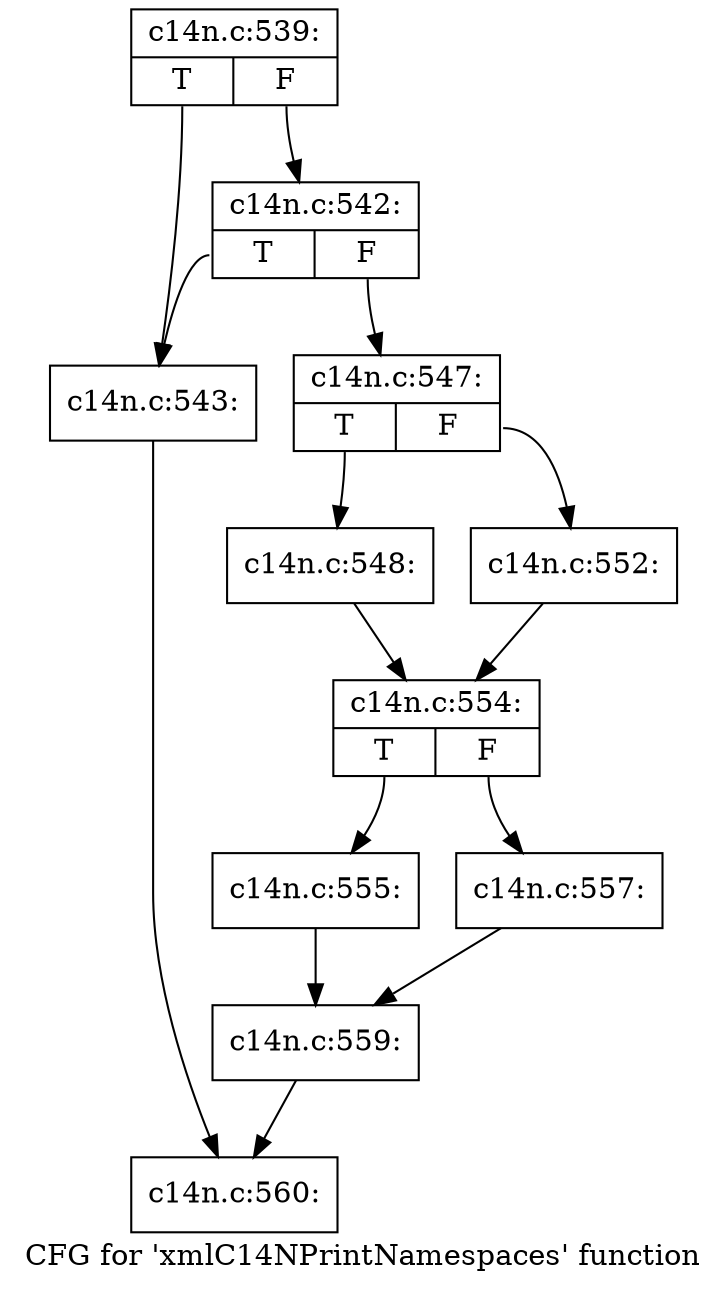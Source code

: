 digraph "CFG for 'xmlC14NPrintNamespaces' function" {
	label="CFG for 'xmlC14NPrintNamespaces' function";

	Node0x4afe580 [shape=record,label="{c14n.c:539:|{<s0>T|<s1>F}}"];
	Node0x4afe580:s0 -> Node0x4afe940;
	Node0x4afe580:s1 -> Node0x4afe9e0;
	Node0x4afe9e0 [shape=record,label="{c14n.c:542:|{<s0>T|<s1>F}}"];
	Node0x4afe9e0:s0 -> Node0x4afe940;
	Node0x4afe9e0:s1 -> Node0x4afe990;
	Node0x4afe940 [shape=record,label="{c14n.c:543:}"];
	Node0x4afe940 -> Node0x4b09260;
	Node0x4afe990 [shape=record,label="{c14n.c:547:|{<s0>T|<s1>F}}"];
	Node0x4afe990:s0 -> Node0x4b0a400;
	Node0x4afe990:s1 -> Node0x4b0a4a0;
	Node0x4b0a400 [shape=record,label="{c14n.c:548:}"];
	Node0x4b0a400 -> Node0x4b0a450;
	Node0x4b0a4a0 [shape=record,label="{c14n.c:552:}"];
	Node0x4b0a4a0 -> Node0x4b0a450;
	Node0x4b0a450 [shape=record,label="{c14n.c:554:|{<s0>T|<s1>F}}"];
	Node0x4b0a450:s0 -> Node0x4b0bcb0;
	Node0x4b0a450:s1 -> Node0x4b0bd50;
	Node0x4b0bcb0 [shape=record,label="{c14n.c:555:}"];
	Node0x4b0bcb0 -> Node0x4b0bd00;
	Node0x4b0bd50 [shape=record,label="{c14n.c:557:}"];
	Node0x4b0bd50 -> Node0x4b0bd00;
	Node0x4b0bd00 [shape=record,label="{c14n.c:559:}"];
	Node0x4b0bd00 -> Node0x4b09260;
	Node0x4b09260 [shape=record,label="{c14n.c:560:}"];
}
